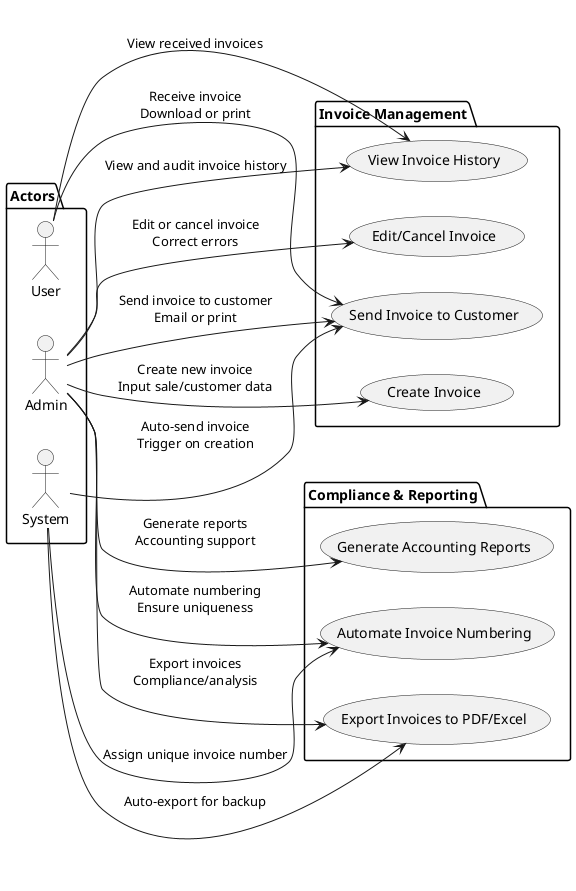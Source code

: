@startuml UseCaseDiagram_ManageInvoices

' Define direction
left to right direction

' Define actors
package "Actors" {
    :Admin: as Admin
    :User: as User
    :System: as System
}

' Define use cases
package "Invoice Management" {
    (Create Invoice) as UC1
    (Edit/Cancel Invoice) as UC2
    (View Invoice History) as UC3
    (Send Invoice to Customer) as UC4
}

package "Compliance & Reporting" {
    (Export Invoices to PDF/Excel) as UC5
    (Generate Accounting Reports) as UC6
    (Automate Invoice Numbering) as UC7
}

' Relationships
Admin --> UC1 : "Create new invoice\nInput sale/customer data"
Admin --> UC2 : "Edit or cancel invoice\nCorrect errors"
Admin --> UC3 : "View and audit invoice history"
Admin --> UC4 : "Send invoice to customer\nEmail or print"
Admin --> UC5 : "Export invoices\nCompliance/analysis"
Admin --> UC6 : "Generate reports\nAccounting support"
Admin --> UC7 : "Automate numbering\nEnsure uniqueness"

User --> UC3 : "View received invoices"
User --> UC4 : "Receive invoice\nDownload or print"

System --> UC4 : "Auto-send invoice\nTrigger on creation"
System --> UC5 : "Auto-export for backup"
System --> UC7 : "Assign unique invoice number"

@enduml